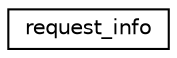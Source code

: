digraph G
{
  edge [fontname="Helvetica",fontsize="10",labelfontname="Helvetica",labelfontsize="10"];
  node [fontname="Helvetica",fontsize="10",shape=record];
  rankdir="LR";
  Node1 [label="request_info",height=0.2,width=0.4,color="black", fillcolor="white", style="filled",URL="$structrequest__info.html"];
}

